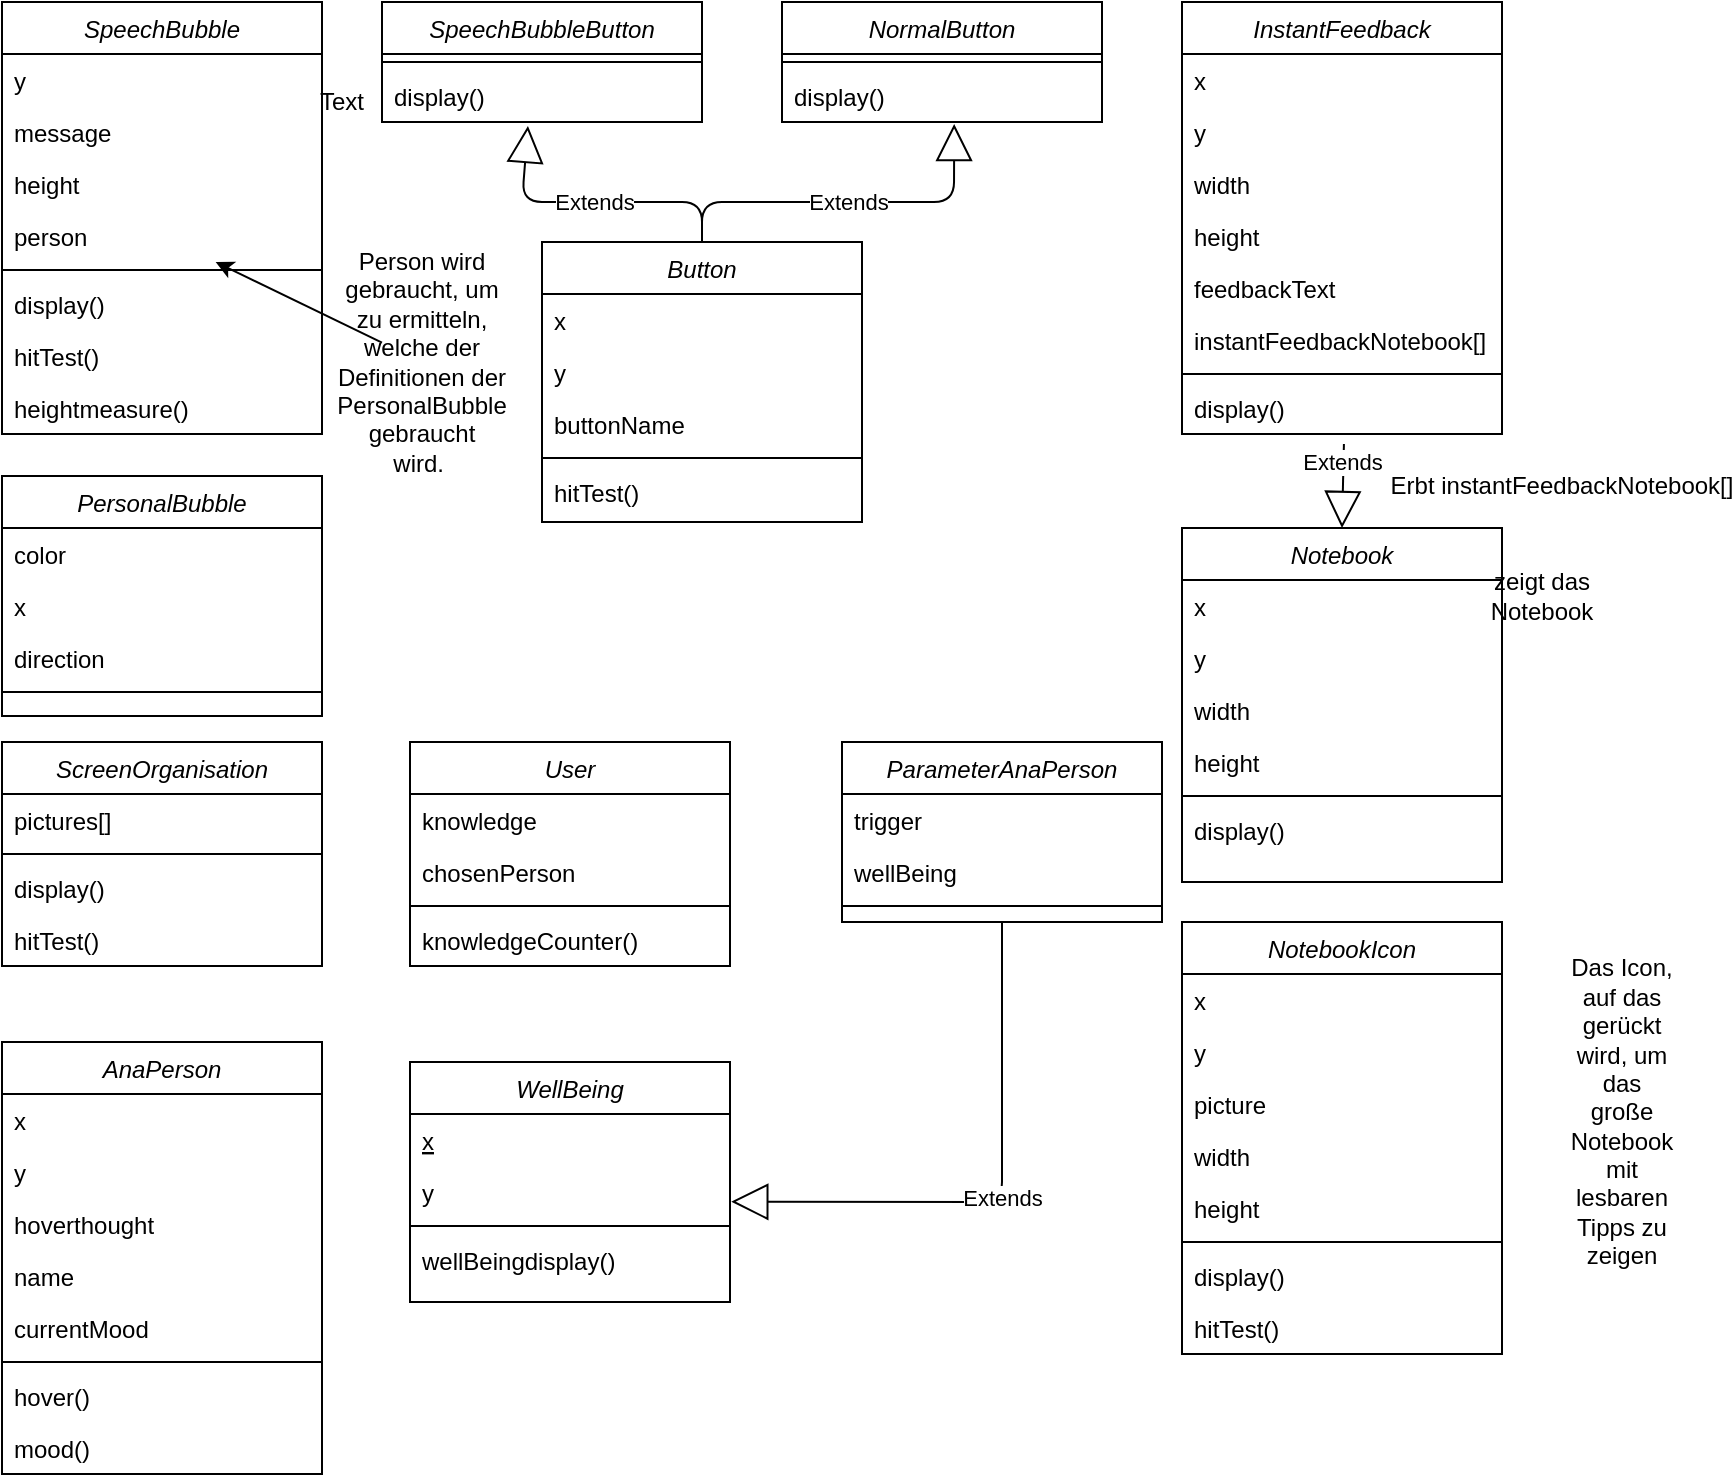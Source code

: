 <mxfile version="14.8.0" type="github">
  <diagram id="ShlZGNlj4idPidW2jlSa" name="Page-1">
    <mxGraphModel dx="1422" dy="762" grid="1" gridSize="10" guides="1" tooltips="1" connect="1" arrows="1" fold="1" page="1" pageScale="1" pageWidth="827" pageHeight="1169" math="0" shadow="0">
      <root>
        <mxCell id="0" />
        <mxCell id="1" parent="0" />
        <mxCell id="I6TyEwLe14d34MXp54Ro-1" value="Button" style="swimlane;fontStyle=2;align=center;verticalAlign=top;childLayout=stackLayout;horizontal=1;startSize=26;horizontalStack=0;resizeParent=1;resizeLast=0;collapsible=1;marginBottom=0;rounded=0;shadow=0;strokeWidth=1;" vertex="1" parent="1">
          <mxGeometry x="320" y="140" width="160" height="140" as="geometry">
            <mxRectangle x="230" y="140" width="160" height="26" as="alternateBounds" />
          </mxGeometry>
        </mxCell>
        <mxCell id="I6TyEwLe14d34MXp54Ro-2" value="x" style="text;align=left;verticalAlign=top;spacingLeft=4;spacingRight=4;overflow=hidden;rotatable=0;points=[[0,0.5],[1,0.5]];portConstraint=eastwest;" vertex="1" parent="I6TyEwLe14d34MXp54Ro-1">
          <mxGeometry y="26" width="160" height="26" as="geometry" />
        </mxCell>
        <mxCell id="I6TyEwLe14d34MXp54Ro-3" value="y" style="text;align=left;verticalAlign=top;spacingLeft=4;spacingRight=4;overflow=hidden;rotatable=0;points=[[0,0.5],[1,0.5]];portConstraint=eastwest;rounded=0;shadow=0;html=0;" vertex="1" parent="I6TyEwLe14d34MXp54Ro-1">
          <mxGeometry y="52" width="160" height="26" as="geometry" />
        </mxCell>
        <mxCell id="I6TyEwLe14d34MXp54Ro-4" value="buttonName" style="text;align=left;verticalAlign=top;spacingLeft=4;spacingRight=4;overflow=hidden;rotatable=0;points=[[0,0.5],[1,0.5]];portConstraint=eastwest;rounded=0;shadow=0;html=0;" vertex="1" parent="I6TyEwLe14d34MXp54Ro-1">
          <mxGeometry y="78" width="160" height="26" as="geometry" />
        </mxCell>
        <mxCell id="I6TyEwLe14d34MXp54Ro-5" value="" style="line;html=1;strokeWidth=1;align=left;verticalAlign=middle;spacingTop=-1;spacingLeft=3;spacingRight=3;rotatable=0;labelPosition=right;points=[];portConstraint=eastwest;" vertex="1" parent="I6TyEwLe14d34MXp54Ro-1">
          <mxGeometry y="104" width="160" height="8" as="geometry" />
        </mxCell>
        <mxCell id="I6TyEwLe14d34MXp54Ro-6" value="hitTest()" style="text;align=left;verticalAlign=top;spacingLeft=4;spacingRight=4;overflow=hidden;rotatable=0;points=[[0,0.5],[1,0.5]];portConstraint=eastwest;" vertex="1" parent="I6TyEwLe14d34MXp54Ro-1">
          <mxGeometry y="112" width="160" height="26" as="geometry" />
        </mxCell>
        <mxCell id="I6TyEwLe14d34MXp54Ro-7" value="SpeechBubbleButton" style="swimlane;fontStyle=2;align=center;verticalAlign=top;childLayout=stackLayout;horizontal=1;startSize=26;horizontalStack=0;resizeParent=1;resizeLast=0;collapsible=1;marginBottom=0;rounded=0;shadow=0;strokeWidth=1;" vertex="1" parent="1">
          <mxGeometry x="240" y="20" width="160" height="60" as="geometry">
            <mxRectangle x="230" y="140" width="160" height="26" as="alternateBounds" />
          </mxGeometry>
        </mxCell>
        <mxCell id="I6TyEwLe14d34MXp54Ro-8" value="" style="line;html=1;strokeWidth=1;align=left;verticalAlign=middle;spacingTop=-1;spacingLeft=3;spacingRight=3;rotatable=0;labelPosition=right;points=[];portConstraint=eastwest;" vertex="1" parent="I6TyEwLe14d34MXp54Ro-7">
          <mxGeometry y="26" width="160" height="8" as="geometry" />
        </mxCell>
        <mxCell id="I6TyEwLe14d34MXp54Ro-9" value="display()" style="text;align=left;verticalAlign=top;spacingLeft=4;spacingRight=4;overflow=hidden;rotatable=0;points=[[0,0.5],[1,0.5]];portConstraint=eastwest;" vertex="1" parent="I6TyEwLe14d34MXp54Ro-7">
          <mxGeometry y="34" width="160" height="26" as="geometry" />
        </mxCell>
        <mxCell id="I6TyEwLe14d34MXp54Ro-10" value="NormalButton" style="swimlane;fontStyle=2;align=center;verticalAlign=top;childLayout=stackLayout;horizontal=1;startSize=26;horizontalStack=0;resizeParent=1;resizeLast=0;collapsible=1;marginBottom=0;rounded=0;shadow=0;strokeWidth=1;" vertex="1" parent="1">
          <mxGeometry x="440" y="20" width="160" height="60" as="geometry">
            <mxRectangle x="230" y="140" width="160" height="26" as="alternateBounds" />
          </mxGeometry>
        </mxCell>
        <mxCell id="I6TyEwLe14d34MXp54Ro-11" value="" style="line;html=1;strokeWidth=1;align=left;verticalAlign=middle;spacingTop=-1;spacingLeft=3;spacingRight=3;rotatable=0;labelPosition=right;points=[];portConstraint=eastwest;" vertex="1" parent="I6TyEwLe14d34MXp54Ro-10">
          <mxGeometry y="26" width="160" height="8" as="geometry" />
        </mxCell>
        <mxCell id="I6TyEwLe14d34MXp54Ro-12" value="display()" style="text;align=left;verticalAlign=top;spacingLeft=4;spacingRight=4;overflow=hidden;rotatable=0;points=[[0,0.5],[1,0.5]];portConstraint=eastwest;" vertex="1" parent="I6TyEwLe14d34MXp54Ro-10">
          <mxGeometry y="34" width="160" height="26" as="geometry" />
        </mxCell>
        <mxCell id="I6TyEwLe14d34MXp54Ro-13" value="ParameterAnaPerson" style="swimlane;fontStyle=2;align=center;verticalAlign=top;childLayout=stackLayout;horizontal=1;startSize=26;horizontalStack=0;resizeParent=1;resizeLast=0;collapsible=1;marginBottom=0;rounded=0;shadow=0;strokeWidth=1;" vertex="1" parent="1">
          <mxGeometry x="470" y="390" width="160" height="90" as="geometry">
            <mxRectangle x="230" y="140" width="160" height="26" as="alternateBounds" />
          </mxGeometry>
        </mxCell>
        <mxCell id="I6TyEwLe14d34MXp54Ro-14" value="trigger" style="text;align=left;verticalAlign=top;spacingLeft=4;spacingRight=4;overflow=hidden;rotatable=0;points=[[0,0.5],[1,0.5]];portConstraint=eastwest;" vertex="1" parent="I6TyEwLe14d34MXp54Ro-13">
          <mxGeometry y="26" width="160" height="26" as="geometry" />
        </mxCell>
        <mxCell id="I6TyEwLe14d34MXp54Ro-15" value="wellBeing" style="text;align=left;verticalAlign=top;spacingLeft=4;spacingRight=4;overflow=hidden;rotatable=0;points=[[0,0.5],[1,0.5]];portConstraint=eastwest;rounded=0;shadow=0;html=0;" vertex="1" parent="I6TyEwLe14d34MXp54Ro-13">
          <mxGeometry y="52" width="160" height="26" as="geometry" />
        </mxCell>
        <mxCell id="I6TyEwLe14d34MXp54Ro-16" value="" style="line;html=1;strokeWidth=1;align=left;verticalAlign=middle;spacingTop=-1;spacingLeft=3;spacingRight=3;rotatable=0;labelPosition=right;points=[];portConstraint=eastwest;" vertex="1" parent="I6TyEwLe14d34MXp54Ro-13">
          <mxGeometry y="78" width="160" height="8" as="geometry" />
        </mxCell>
        <mxCell id="I6TyEwLe14d34MXp54Ro-17" value="Extends" style="endArrow=block;endSize=16;endFill=0;html=1;exitX=0.5;exitY=0;exitDx=0;exitDy=0;entryX=0.456;entryY=1.077;entryDx=0;entryDy=0;entryPerimeter=0;" edge="1" parent="1" source="I6TyEwLe14d34MXp54Ro-1" target="I6TyEwLe14d34MXp54Ro-9">
          <mxGeometry width="160" relative="1" as="geometry">
            <mxPoint x="330" y="390" as="sourcePoint" />
            <mxPoint x="490" y="390" as="targetPoint" />
            <Array as="points">
              <mxPoint x="400" y="120" />
              <mxPoint x="310" y="120" />
            </Array>
          </mxGeometry>
        </mxCell>
        <mxCell id="I6TyEwLe14d34MXp54Ro-18" value="Extends" style="endArrow=block;endSize=16;endFill=0;html=1;exitX=0.5;exitY=0;exitDx=0;exitDy=0;entryX=0.538;entryY=1.038;entryDx=0;entryDy=0;entryPerimeter=0;" edge="1" parent="1" source="I6TyEwLe14d34MXp54Ro-1" target="I6TyEwLe14d34MXp54Ro-12">
          <mxGeometry width="160" relative="1" as="geometry">
            <mxPoint x="330" y="390" as="sourcePoint" />
            <mxPoint x="490" y="390" as="targetPoint" />
            <Array as="points">
              <mxPoint x="400" y="120" />
              <mxPoint x="526" y="120" />
            </Array>
          </mxGeometry>
        </mxCell>
        <mxCell id="I6TyEwLe14d34MXp54Ro-19" value="SpeechBubble" style="swimlane;fontStyle=2;align=center;verticalAlign=top;childLayout=stackLayout;horizontal=1;startSize=26;horizontalStack=0;resizeParent=1;resizeLast=0;collapsible=1;marginBottom=0;rounded=0;shadow=0;strokeWidth=1;" vertex="1" parent="1">
          <mxGeometry x="50" y="20" width="160" height="216" as="geometry">
            <mxRectangle x="230" y="140" width="160" height="26" as="alternateBounds" />
          </mxGeometry>
        </mxCell>
        <mxCell id="I6TyEwLe14d34MXp54Ro-20" value="y" style="text;align=left;verticalAlign=top;spacingLeft=4;spacingRight=4;overflow=hidden;rotatable=0;points=[[0,0.5],[1,0.5]];portConstraint=eastwest;rounded=0;shadow=0;html=0;" vertex="1" parent="I6TyEwLe14d34MXp54Ro-19">
          <mxGeometry y="26" width="160" height="26" as="geometry" />
        </mxCell>
        <mxCell id="I6TyEwLe14d34MXp54Ro-21" value="message" style="text;align=left;verticalAlign=top;spacingLeft=4;spacingRight=4;overflow=hidden;rotatable=0;points=[[0,0.5],[1,0.5]];portConstraint=eastwest;rounded=0;shadow=0;html=0;" vertex="1" parent="I6TyEwLe14d34MXp54Ro-19">
          <mxGeometry y="52" width="160" height="26" as="geometry" />
        </mxCell>
        <mxCell id="I6TyEwLe14d34MXp54Ro-22" value="height" style="text;align=left;verticalAlign=top;spacingLeft=4;spacingRight=4;overflow=hidden;rotatable=0;points=[[0,0.5],[1,0.5]];portConstraint=eastwest;rounded=0;shadow=0;html=0;" vertex="1" parent="I6TyEwLe14d34MXp54Ro-19">
          <mxGeometry y="78" width="160" height="26" as="geometry" />
        </mxCell>
        <mxCell id="I6TyEwLe14d34MXp54Ro-23" value="person" style="text;align=left;verticalAlign=top;spacingLeft=4;spacingRight=4;overflow=hidden;rotatable=0;points=[[0,0.5],[1,0.5]];portConstraint=eastwest;rounded=0;shadow=0;html=0;" vertex="1" parent="I6TyEwLe14d34MXp54Ro-19">
          <mxGeometry y="104" width="160" height="26" as="geometry" />
        </mxCell>
        <mxCell id="I6TyEwLe14d34MXp54Ro-24" value="" style="line;html=1;strokeWidth=1;align=left;verticalAlign=middle;spacingTop=-1;spacingLeft=3;spacingRight=3;rotatable=0;labelPosition=right;points=[];portConstraint=eastwest;" vertex="1" parent="I6TyEwLe14d34MXp54Ro-19">
          <mxGeometry y="130" width="160" height="8" as="geometry" />
        </mxCell>
        <mxCell id="I6TyEwLe14d34MXp54Ro-25" value="display()" style="text;align=left;verticalAlign=top;spacingLeft=4;spacingRight=4;overflow=hidden;rotatable=0;points=[[0,0.5],[1,0.5]];portConstraint=eastwest;" vertex="1" parent="I6TyEwLe14d34MXp54Ro-19">
          <mxGeometry y="138" width="160" height="26" as="geometry" />
        </mxCell>
        <mxCell id="I6TyEwLe14d34MXp54Ro-26" value="hitTest()" style="text;align=left;verticalAlign=top;spacingLeft=4;spacingRight=4;overflow=hidden;rotatable=0;points=[[0,0.5],[1,0.5]];portConstraint=eastwest;" vertex="1" parent="I6TyEwLe14d34MXp54Ro-19">
          <mxGeometry y="164" width="160" height="26" as="geometry" />
        </mxCell>
        <mxCell id="I6TyEwLe14d34MXp54Ro-27" value="heightmeasure()" style="text;align=left;verticalAlign=top;spacingLeft=4;spacingRight=4;overflow=hidden;rotatable=0;points=[[0,0.5],[1,0.5]];portConstraint=eastwest;rounded=0;shadow=0;html=0;" vertex="1" parent="I6TyEwLe14d34MXp54Ro-19">
          <mxGeometry y="190" width="160" height="26" as="geometry" />
        </mxCell>
        <mxCell id="I6TyEwLe14d34MXp54Ro-28" value="User" style="swimlane;fontStyle=2;align=center;verticalAlign=top;childLayout=stackLayout;horizontal=1;startSize=26;horizontalStack=0;resizeParent=1;resizeLast=0;collapsible=1;marginBottom=0;rounded=0;shadow=0;strokeWidth=1;" vertex="1" parent="1">
          <mxGeometry x="254" y="390" width="160" height="112" as="geometry">
            <mxRectangle x="230" y="140" width="160" height="26" as="alternateBounds" />
          </mxGeometry>
        </mxCell>
        <mxCell id="I6TyEwLe14d34MXp54Ro-29" value="knowledge" style="text;align=left;verticalAlign=top;spacingLeft=4;spacingRight=4;overflow=hidden;rotatable=0;points=[[0,0.5],[1,0.5]];portConstraint=eastwest;rounded=0;shadow=0;html=0;" vertex="1" parent="I6TyEwLe14d34MXp54Ro-28">
          <mxGeometry y="26" width="160" height="26" as="geometry" />
        </mxCell>
        <mxCell id="I6TyEwLe14d34MXp54Ro-30" value="chosenPerson" style="text;align=left;verticalAlign=top;spacingLeft=4;spacingRight=4;overflow=hidden;rotatable=0;points=[[0,0.5],[1,0.5]];portConstraint=eastwest;rounded=0;shadow=0;html=0;" vertex="1" parent="I6TyEwLe14d34MXp54Ro-28">
          <mxGeometry y="52" width="160" height="26" as="geometry" />
        </mxCell>
        <mxCell id="I6TyEwLe14d34MXp54Ro-31" value="" style="line;html=1;strokeWidth=1;align=left;verticalAlign=middle;spacingTop=-1;spacingLeft=3;spacingRight=3;rotatable=0;labelPosition=right;points=[];portConstraint=eastwest;" vertex="1" parent="I6TyEwLe14d34MXp54Ro-28">
          <mxGeometry y="78" width="160" height="8" as="geometry" />
        </mxCell>
        <mxCell id="I6TyEwLe14d34MXp54Ro-32" value="knowledgeCounter()" style="text;align=left;verticalAlign=top;spacingLeft=4;spacingRight=4;overflow=hidden;rotatable=0;points=[[0,0.5],[1,0.5]];portConstraint=eastwest;" vertex="1" parent="I6TyEwLe14d34MXp54Ro-28">
          <mxGeometry y="86" width="160" height="26" as="geometry" />
        </mxCell>
        <mxCell id="I6TyEwLe14d34MXp54Ro-33" value="PersonalBubble" style="swimlane;fontStyle=2;align=center;verticalAlign=top;childLayout=stackLayout;horizontal=1;startSize=26;horizontalStack=0;resizeParent=1;resizeLast=0;collapsible=1;marginBottom=0;rounded=0;shadow=0;strokeWidth=1;" vertex="1" parent="1">
          <mxGeometry x="50" y="257" width="160" height="120" as="geometry">
            <mxRectangle x="230" y="140" width="160" height="26" as="alternateBounds" />
          </mxGeometry>
        </mxCell>
        <mxCell id="I6TyEwLe14d34MXp54Ro-34" value="color" style="text;align=left;verticalAlign=top;spacingLeft=4;spacingRight=4;overflow=hidden;rotatable=0;points=[[0,0.5],[1,0.5]];portConstraint=eastwest;rounded=0;shadow=0;html=0;" vertex="1" parent="I6TyEwLe14d34MXp54Ro-33">
          <mxGeometry y="26" width="160" height="26" as="geometry" />
        </mxCell>
        <mxCell id="I6TyEwLe14d34MXp54Ro-35" value="x" style="text;align=left;verticalAlign=top;spacingLeft=4;spacingRight=4;overflow=hidden;rotatable=0;points=[[0,0.5],[1,0.5]];portConstraint=eastwest;rounded=0;shadow=0;html=0;" vertex="1" parent="I6TyEwLe14d34MXp54Ro-33">
          <mxGeometry y="52" width="160" height="26" as="geometry" />
        </mxCell>
        <mxCell id="I6TyEwLe14d34MXp54Ro-36" value="direction" style="text;align=left;verticalAlign=top;spacingLeft=4;spacingRight=4;overflow=hidden;rotatable=0;points=[[0,0.5],[1,0.5]];portConstraint=eastwest;rounded=0;shadow=0;html=0;" vertex="1" parent="I6TyEwLe14d34MXp54Ro-33">
          <mxGeometry y="78" width="160" height="26" as="geometry" />
        </mxCell>
        <mxCell id="I6TyEwLe14d34MXp54Ro-37" value="" style="line;html=1;strokeWidth=1;align=left;verticalAlign=middle;spacingTop=-1;spacingLeft=3;spacingRight=3;rotatable=0;labelPosition=right;points=[];portConstraint=eastwest;" vertex="1" parent="I6TyEwLe14d34MXp54Ro-33">
          <mxGeometry y="104" width="160" height="8" as="geometry" />
        </mxCell>
        <mxCell id="I6TyEwLe14d34MXp54Ro-38" value="InstantFeedback" style="swimlane;fontStyle=2;align=center;verticalAlign=top;childLayout=stackLayout;horizontal=1;startSize=26;horizontalStack=0;resizeParent=1;resizeLast=0;collapsible=1;marginBottom=0;rounded=0;shadow=0;strokeWidth=1;" vertex="1" parent="1">
          <mxGeometry x="640" y="20" width="160" height="216" as="geometry">
            <mxRectangle x="230" y="140" width="160" height="26" as="alternateBounds" />
          </mxGeometry>
        </mxCell>
        <mxCell id="I6TyEwLe14d34MXp54Ro-39" value="x" style="text;align=left;verticalAlign=top;spacingLeft=4;spacingRight=4;overflow=hidden;rotatable=0;points=[[0,0.5],[1,0.5]];portConstraint=eastwest;rounded=0;shadow=0;html=0;" vertex="1" parent="I6TyEwLe14d34MXp54Ro-38">
          <mxGeometry y="26" width="160" height="26" as="geometry" />
        </mxCell>
        <mxCell id="I6TyEwLe14d34MXp54Ro-40" value="y" style="text;align=left;verticalAlign=top;spacingLeft=4;spacingRight=4;overflow=hidden;rotatable=0;points=[[0,0.5],[1,0.5]];portConstraint=eastwest;rounded=0;shadow=0;html=0;" vertex="1" parent="I6TyEwLe14d34MXp54Ro-38">
          <mxGeometry y="52" width="160" height="26" as="geometry" />
        </mxCell>
        <mxCell id="I6TyEwLe14d34MXp54Ro-41" value="width" style="text;align=left;verticalAlign=top;spacingLeft=4;spacingRight=4;overflow=hidden;rotatable=0;points=[[0,0.5],[1,0.5]];portConstraint=eastwest;rounded=0;shadow=0;html=0;" vertex="1" parent="I6TyEwLe14d34MXp54Ro-38">
          <mxGeometry y="78" width="160" height="26" as="geometry" />
        </mxCell>
        <mxCell id="I6TyEwLe14d34MXp54Ro-42" value="height" style="text;align=left;verticalAlign=top;spacingLeft=4;spacingRight=4;overflow=hidden;rotatable=0;points=[[0,0.5],[1,0.5]];portConstraint=eastwest;rounded=0;shadow=0;html=0;" vertex="1" parent="I6TyEwLe14d34MXp54Ro-38">
          <mxGeometry y="104" width="160" height="26" as="geometry" />
        </mxCell>
        <mxCell id="I6TyEwLe14d34MXp54Ro-43" value="feedbackText" style="text;align=left;verticalAlign=top;spacingLeft=4;spacingRight=4;overflow=hidden;rotatable=0;points=[[0,0.5],[1,0.5]];portConstraint=eastwest;rounded=0;shadow=0;html=0;" vertex="1" parent="I6TyEwLe14d34MXp54Ro-38">
          <mxGeometry y="130" width="160" height="26" as="geometry" />
        </mxCell>
        <mxCell id="I6TyEwLe14d34MXp54Ro-44" value="instantFeedbackNotebook[]" style="text;align=left;verticalAlign=top;spacingLeft=4;spacingRight=4;overflow=hidden;rotatable=0;points=[[0,0.5],[1,0.5]];portConstraint=eastwest;rounded=0;shadow=0;html=0;" vertex="1" parent="I6TyEwLe14d34MXp54Ro-38">
          <mxGeometry y="156" width="160" height="26" as="geometry" />
        </mxCell>
        <mxCell id="I6TyEwLe14d34MXp54Ro-45" value="" style="line;html=1;strokeWidth=1;align=left;verticalAlign=middle;spacingTop=-1;spacingLeft=3;spacingRight=3;rotatable=0;labelPosition=right;points=[];portConstraint=eastwest;" vertex="1" parent="I6TyEwLe14d34MXp54Ro-38">
          <mxGeometry y="182" width="160" height="8" as="geometry" />
        </mxCell>
        <mxCell id="I6TyEwLe14d34MXp54Ro-46" value="display()" style="text;align=left;verticalAlign=top;spacingLeft=4;spacingRight=4;overflow=hidden;rotatable=0;points=[[0,0.5],[1,0.5]];portConstraint=eastwest;" vertex="1" parent="I6TyEwLe14d34MXp54Ro-38">
          <mxGeometry y="190" width="160" height="26" as="geometry" />
        </mxCell>
        <mxCell id="I6TyEwLe14d34MXp54Ro-47" value="Notebook" style="swimlane;fontStyle=2;align=center;verticalAlign=top;childLayout=stackLayout;horizontal=1;startSize=26;horizontalStack=0;resizeParent=1;resizeLast=0;collapsible=1;marginBottom=0;rounded=0;shadow=0;strokeWidth=1;" vertex="1" parent="1">
          <mxGeometry x="640" y="283" width="160" height="177" as="geometry">
            <mxRectangle x="230" y="140" width="160" height="26" as="alternateBounds" />
          </mxGeometry>
        </mxCell>
        <mxCell id="I6TyEwLe14d34MXp54Ro-48" value="x" style="text;align=left;verticalAlign=top;spacingLeft=4;spacingRight=4;overflow=hidden;rotatable=0;points=[[0,0.5],[1,0.5]];portConstraint=eastwest;rounded=0;shadow=0;html=0;" vertex="1" parent="I6TyEwLe14d34MXp54Ro-47">
          <mxGeometry y="26" width="160" height="26" as="geometry" />
        </mxCell>
        <mxCell id="I6TyEwLe14d34MXp54Ro-49" value="y" style="text;align=left;verticalAlign=top;spacingLeft=4;spacingRight=4;overflow=hidden;rotatable=0;points=[[0,0.5],[1,0.5]];portConstraint=eastwest;rounded=0;shadow=0;html=0;" vertex="1" parent="I6TyEwLe14d34MXp54Ro-47">
          <mxGeometry y="52" width="160" height="26" as="geometry" />
        </mxCell>
        <mxCell id="I6TyEwLe14d34MXp54Ro-50" value="width" style="text;align=left;verticalAlign=top;spacingLeft=4;spacingRight=4;overflow=hidden;rotatable=0;points=[[0,0.5],[1,0.5]];portConstraint=eastwest;rounded=0;shadow=0;html=0;" vertex="1" parent="I6TyEwLe14d34MXp54Ro-47">
          <mxGeometry y="78" width="160" height="26" as="geometry" />
        </mxCell>
        <mxCell id="I6TyEwLe14d34MXp54Ro-51" value="height" style="text;align=left;verticalAlign=top;spacingLeft=4;spacingRight=4;overflow=hidden;rotatable=0;points=[[0,0.5],[1,0.5]];portConstraint=eastwest;rounded=0;shadow=0;html=0;" vertex="1" parent="I6TyEwLe14d34MXp54Ro-47">
          <mxGeometry y="104" width="160" height="26" as="geometry" />
        </mxCell>
        <mxCell id="I6TyEwLe14d34MXp54Ro-52" value="" style="line;html=1;strokeWidth=1;align=left;verticalAlign=middle;spacingTop=-1;spacingLeft=3;spacingRight=3;rotatable=0;labelPosition=right;points=[];portConstraint=eastwest;" vertex="1" parent="I6TyEwLe14d34MXp54Ro-47">
          <mxGeometry y="130" width="160" height="8" as="geometry" />
        </mxCell>
        <mxCell id="I6TyEwLe14d34MXp54Ro-53" value="display()" style="text;align=left;verticalAlign=top;spacingLeft=4;spacingRight=4;overflow=hidden;rotatable=0;points=[[0,0.5],[1,0.5]];portConstraint=eastwest;" vertex="1" parent="I6TyEwLe14d34MXp54Ro-47">
          <mxGeometry y="138" width="160" height="26" as="geometry" />
        </mxCell>
        <mxCell id="I6TyEwLe14d34MXp54Ro-54" value="Extends" style="endArrow=block;endSize=16;endFill=0;html=1;exitX=0.506;exitY=1.192;exitDx=0;exitDy=0;exitPerimeter=0;entryX=0.5;entryY=0;entryDx=0;entryDy=0;" edge="1" parent="1" source="I6TyEwLe14d34MXp54Ro-46" target="I6TyEwLe14d34MXp54Ro-47">
          <mxGeometry x="-0.57" y="-1" width="160" relative="1" as="geometry">
            <mxPoint x="140" y="337" as="sourcePoint" />
            <mxPoint x="670" y="250" as="targetPoint" />
            <mxPoint as="offset" />
          </mxGeometry>
        </mxCell>
        <mxCell id="I6TyEwLe14d34MXp54Ro-55" value="NotebookIcon" style="swimlane;fontStyle=2;align=center;verticalAlign=top;childLayout=stackLayout;horizontal=1;startSize=26;horizontalStack=0;resizeParent=1;resizeLast=0;collapsible=1;marginBottom=0;rounded=0;shadow=0;strokeWidth=1;" vertex="1" parent="1">
          <mxGeometry x="640" y="480" width="160" height="216" as="geometry">
            <mxRectangle x="230" y="140" width="160" height="26" as="alternateBounds" />
          </mxGeometry>
        </mxCell>
        <mxCell id="I6TyEwLe14d34MXp54Ro-56" value="x" style="text;align=left;verticalAlign=top;spacingLeft=4;spacingRight=4;overflow=hidden;rotatable=0;points=[[0,0.5],[1,0.5]];portConstraint=eastwest;rounded=0;shadow=0;html=0;" vertex="1" parent="I6TyEwLe14d34MXp54Ro-55">
          <mxGeometry y="26" width="160" height="26" as="geometry" />
        </mxCell>
        <mxCell id="I6TyEwLe14d34MXp54Ro-57" value="y" style="text;align=left;verticalAlign=top;spacingLeft=4;spacingRight=4;overflow=hidden;rotatable=0;points=[[0,0.5],[1,0.5]];portConstraint=eastwest;rounded=0;shadow=0;html=0;" vertex="1" parent="I6TyEwLe14d34MXp54Ro-55">
          <mxGeometry y="52" width="160" height="26" as="geometry" />
        </mxCell>
        <mxCell id="I6TyEwLe14d34MXp54Ro-58" value="picture" style="text;align=left;verticalAlign=top;spacingLeft=4;spacingRight=4;overflow=hidden;rotatable=0;points=[[0,0.5],[1,0.5]];portConstraint=eastwest;rounded=0;shadow=0;html=0;" vertex="1" parent="I6TyEwLe14d34MXp54Ro-55">
          <mxGeometry y="78" width="160" height="26" as="geometry" />
        </mxCell>
        <mxCell id="I6TyEwLe14d34MXp54Ro-59" value="width" style="text;align=left;verticalAlign=top;spacingLeft=4;spacingRight=4;overflow=hidden;rotatable=0;points=[[0,0.5],[1,0.5]];portConstraint=eastwest;rounded=0;shadow=0;html=0;" vertex="1" parent="I6TyEwLe14d34MXp54Ro-55">
          <mxGeometry y="104" width="160" height="26" as="geometry" />
        </mxCell>
        <mxCell id="I6TyEwLe14d34MXp54Ro-60" value="height" style="text;align=left;verticalAlign=top;spacingLeft=4;spacingRight=4;overflow=hidden;rotatable=0;points=[[0,0.5],[1,0.5]];portConstraint=eastwest;rounded=0;shadow=0;html=0;" vertex="1" parent="I6TyEwLe14d34MXp54Ro-55">
          <mxGeometry y="130" width="160" height="26" as="geometry" />
        </mxCell>
        <mxCell id="I6TyEwLe14d34MXp54Ro-61" value="" style="line;html=1;strokeWidth=1;align=left;verticalAlign=middle;spacingTop=-1;spacingLeft=3;spacingRight=3;rotatable=0;labelPosition=right;points=[];portConstraint=eastwest;" vertex="1" parent="I6TyEwLe14d34MXp54Ro-55">
          <mxGeometry y="156" width="160" height="8" as="geometry" />
        </mxCell>
        <mxCell id="I6TyEwLe14d34MXp54Ro-62" value="display()" style="text;align=left;verticalAlign=top;spacingLeft=4;spacingRight=4;overflow=hidden;rotatable=0;points=[[0,0.5],[1,0.5]];portConstraint=eastwest;" vertex="1" parent="I6TyEwLe14d34MXp54Ro-55">
          <mxGeometry y="164" width="160" height="26" as="geometry" />
        </mxCell>
        <mxCell id="I6TyEwLe14d34MXp54Ro-63" value="hitTest()" style="text;align=left;verticalAlign=top;spacingLeft=4;spacingRight=4;overflow=hidden;rotatable=0;points=[[0,0.5],[1,0.5]];portConstraint=eastwest;" vertex="1" parent="I6TyEwLe14d34MXp54Ro-55">
          <mxGeometry y="190" width="160" height="26" as="geometry" />
        </mxCell>
        <mxCell id="I6TyEwLe14d34MXp54Ro-64" value="zeigt das Notebook" style="text;html=1;strokeColor=none;fillColor=none;align=center;verticalAlign=middle;whiteSpace=wrap;rounded=0;" vertex="1" parent="1">
          <mxGeometry x="800" y="307" width="40" height="20" as="geometry" />
        </mxCell>
        <mxCell id="I6TyEwLe14d34MXp54Ro-65" value="Das Icon, auf das gerückt wird, um das große Notebook mit lesbaren Tipps zu zeigen" style="text;html=1;strokeColor=none;fillColor=none;align=center;verticalAlign=middle;whiteSpace=wrap;rounded=0;" vertex="1" parent="1">
          <mxGeometry x="840" y="565" width="40" height="20" as="geometry" />
        </mxCell>
        <mxCell id="I6TyEwLe14d34MXp54Ro-66" value="Erbt&amp;nbsp;&lt;span style=&quot;text-align: left&quot;&gt;instantFeedbackNotebook[]&lt;/span&gt;&lt;br&gt;&amp;nbsp;" style="text;html=1;strokeColor=none;fillColor=none;align=center;verticalAlign=middle;whiteSpace=wrap;rounded=0;" vertex="1" parent="1">
          <mxGeometry x="810" y="259" width="40" height="20" as="geometry" />
        </mxCell>
        <mxCell id="I6TyEwLe14d34MXp54Ro-67" value="WellBeing" style="swimlane;fontStyle=2;align=center;verticalAlign=top;childLayout=stackLayout;horizontal=1;startSize=26;horizontalStack=0;resizeParent=1;resizeLast=0;collapsible=1;marginBottom=0;rounded=0;shadow=0;strokeWidth=1;" vertex="1" parent="1">
          <mxGeometry x="254" y="550" width="160" height="120" as="geometry">
            <mxRectangle x="230" y="140" width="160" height="26" as="alternateBounds" />
          </mxGeometry>
        </mxCell>
        <mxCell id="I6TyEwLe14d34MXp54Ro-68" value="x" style="text;align=left;verticalAlign=top;spacingLeft=4;spacingRight=4;overflow=hidden;rotatable=0;points=[[0,0.5],[1,0.5]];portConstraint=eastwest;fontStyle=4" vertex="1" parent="I6TyEwLe14d34MXp54Ro-67">
          <mxGeometry y="26" width="160" height="26" as="geometry" />
        </mxCell>
        <mxCell id="I6TyEwLe14d34MXp54Ro-69" value="y" style="text;align=left;verticalAlign=top;spacingLeft=4;spacingRight=4;overflow=hidden;rotatable=0;points=[[0,0.5],[1,0.5]];portConstraint=eastwest;" vertex="1" parent="I6TyEwLe14d34MXp54Ro-67">
          <mxGeometry y="52" width="160" height="26" as="geometry" />
        </mxCell>
        <mxCell id="I6TyEwLe14d34MXp54Ro-70" value="" style="line;html=1;strokeWidth=1;align=left;verticalAlign=middle;spacingTop=-1;spacingLeft=3;spacingRight=3;rotatable=0;labelPosition=right;points=[];portConstraint=eastwest;" vertex="1" parent="I6TyEwLe14d34MXp54Ro-67">
          <mxGeometry y="78" width="160" height="8" as="geometry" />
        </mxCell>
        <mxCell id="I6TyEwLe14d34MXp54Ro-71" value="wellBeingdisplay()" style="text;align=left;verticalAlign=top;spacingLeft=4;spacingRight=4;overflow=hidden;rotatable=0;points=[[0,0.5],[1,0.5]];portConstraint=eastwest;" vertex="1" parent="I6TyEwLe14d34MXp54Ro-67">
          <mxGeometry y="86" width="160" height="26" as="geometry" />
        </mxCell>
        <mxCell id="I6TyEwLe14d34MXp54Ro-72" value="Extends" style="endArrow=block;endSize=16;endFill=0;html=1;exitX=0.5;exitY=1;exitDx=0;exitDy=0;entryX=1.004;entryY=0.687;entryDx=0;entryDy=0;entryPerimeter=0;" edge="1" parent="1" source="I6TyEwLe14d34MXp54Ro-13" target="I6TyEwLe14d34MXp54Ro-69">
          <mxGeometry width="160" relative="1" as="geometry">
            <mxPoint x="730" y="293" as="sourcePoint" />
            <mxPoint x="727.6" y="245.662" as="targetPoint" />
            <Array as="points">
              <mxPoint x="550" y="620" />
            </Array>
          </mxGeometry>
        </mxCell>
        <mxCell id="I6TyEwLe14d34MXp54Ro-73" value="Text" style="text;html=1;strokeColor=none;fillColor=none;align=center;verticalAlign=middle;whiteSpace=wrap;rounded=0;" vertex="1" parent="1">
          <mxGeometry x="200" y="60" width="40" height="20" as="geometry" />
        </mxCell>
        <mxCell id="I6TyEwLe14d34MXp54Ro-74" value="Person wird gebraucht, um zu ermitteln, welche der Definitionen der PersonalBubble gebraucht wird.&amp;nbsp;" style="text;html=1;strokeColor=none;fillColor=none;align=center;verticalAlign=middle;whiteSpace=wrap;rounded=0;" vertex="1" parent="1">
          <mxGeometry x="240" y="190" width="40" height="20" as="geometry" />
        </mxCell>
        <mxCell id="I6TyEwLe14d34MXp54Ro-75" value="" style="endArrow=classic;html=1;" edge="1" parent="1" source="I6TyEwLe14d34MXp54Ro-74" target="I6TyEwLe14d34MXp54Ro-23">
          <mxGeometry width="50" height="50" relative="1" as="geometry">
            <mxPoint x="260" y="120" as="sourcePoint" />
            <mxPoint x="240" y="170" as="targetPoint" />
          </mxGeometry>
        </mxCell>
        <mxCell id="I6TyEwLe14d34MXp54Ro-76" value="AnaPerson" style="swimlane;fontStyle=2;align=center;verticalAlign=top;childLayout=stackLayout;horizontal=1;startSize=26;horizontalStack=0;resizeParent=1;resizeLast=0;collapsible=1;marginBottom=0;rounded=0;shadow=0;strokeWidth=1;" vertex="1" parent="1">
          <mxGeometry x="50" y="540" width="160" height="216" as="geometry">
            <mxRectangle x="230" y="140" width="160" height="26" as="alternateBounds" />
          </mxGeometry>
        </mxCell>
        <mxCell id="I6TyEwLe14d34MXp54Ro-77" value="x" style="text;align=left;verticalAlign=top;spacingLeft=4;spacingRight=4;overflow=hidden;rotatable=0;points=[[0,0.5],[1,0.5]];portConstraint=eastwest;" vertex="1" parent="I6TyEwLe14d34MXp54Ro-76">
          <mxGeometry y="26" width="160" height="26" as="geometry" />
        </mxCell>
        <mxCell id="I6TyEwLe14d34MXp54Ro-78" value="y" style="text;align=left;verticalAlign=top;spacingLeft=4;spacingRight=4;overflow=hidden;rotatable=0;points=[[0,0.5],[1,0.5]];portConstraint=eastwest;" vertex="1" parent="I6TyEwLe14d34MXp54Ro-76">
          <mxGeometry y="52" width="160" height="26" as="geometry" />
        </mxCell>
        <mxCell id="I6TyEwLe14d34MXp54Ro-79" value="hoverthought" style="text;align=left;verticalAlign=top;spacingLeft=4;spacingRight=4;overflow=hidden;rotatable=0;points=[[0,0.5],[1,0.5]];portConstraint=eastwest;" vertex="1" parent="I6TyEwLe14d34MXp54Ro-76">
          <mxGeometry y="78" width="160" height="26" as="geometry" />
        </mxCell>
        <mxCell id="I6TyEwLe14d34MXp54Ro-80" value="name" style="text;align=left;verticalAlign=top;spacingLeft=4;spacingRight=4;overflow=hidden;rotatable=0;points=[[0,0.5],[1,0.5]];portConstraint=eastwest;" vertex="1" parent="I6TyEwLe14d34MXp54Ro-76">
          <mxGeometry y="104" width="160" height="26" as="geometry" />
        </mxCell>
        <mxCell id="I6TyEwLe14d34MXp54Ro-81" value="currentMood" style="text;align=left;verticalAlign=top;spacingLeft=4;spacingRight=4;overflow=hidden;rotatable=0;points=[[0,0.5],[1,0.5]];portConstraint=eastwest;" vertex="1" parent="I6TyEwLe14d34MXp54Ro-76">
          <mxGeometry y="130" width="160" height="26" as="geometry" />
        </mxCell>
        <mxCell id="I6TyEwLe14d34MXp54Ro-82" value="" style="line;html=1;strokeWidth=1;align=left;verticalAlign=middle;spacingTop=-1;spacingLeft=3;spacingRight=3;rotatable=0;labelPosition=right;points=[];portConstraint=eastwest;" vertex="1" parent="I6TyEwLe14d34MXp54Ro-76">
          <mxGeometry y="156" width="160" height="8" as="geometry" />
        </mxCell>
        <mxCell id="I6TyEwLe14d34MXp54Ro-83" value="hover()" style="text;align=left;verticalAlign=top;spacingLeft=4;spacingRight=4;overflow=hidden;rotatable=0;points=[[0,0.5],[1,0.5]];portConstraint=eastwest;" vertex="1" parent="I6TyEwLe14d34MXp54Ro-76">
          <mxGeometry y="164" width="160" height="26" as="geometry" />
        </mxCell>
        <mxCell id="I6TyEwLe14d34MXp54Ro-84" value="mood()" style="text;align=left;verticalAlign=top;spacingLeft=4;spacingRight=4;overflow=hidden;rotatable=0;points=[[0,0.5],[1,0.5]];portConstraint=eastwest;" vertex="1" parent="I6TyEwLe14d34MXp54Ro-76">
          <mxGeometry y="190" width="160" height="26" as="geometry" />
        </mxCell>
        <mxCell id="I6TyEwLe14d34MXp54Ro-85" value="ScreenOrganisation" style="swimlane;fontStyle=2;align=center;verticalAlign=top;childLayout=stackLayout;horizontal=1;startSize=26;horizontalStack=0;resizeParent=1;resizeLast=0;collapsible=1;marginBottom=0;rounded=0;shadow=0;strokeWidth=1;" vertex="1" parent="1">
          <mxGeometry x="50" y="390" width="160" height="112" as="geometry">
            <mxRectangle x="230" y="140" width="160" height="26" as="alternateBounds" />
          </mxGeometry>
        </mxCell>
        <mxCell id="I6TyEwLe14d34MXp54Ro-86" value="pictures[]" style="text;align=left;verticalAlign=top;spacingLeft=4;spacingRight=4;overflow=hidden;rotatable=0;points=[[0,0.5],[1,0.5]];portConstraint=eastwest;" vertex="1" parent="I6TyEwLe14d34MXp54Ro-85">
          <mxGeometry y="26" width="160" height="26" as="geometry" />
        </mxCell>
        <mxCell id="I6TyEwLe14d34MXp54Ro-87" value="" style="line;html=1;strokeWidth=1;align=left;verticalAlign=middle;spacingTop=-1;spacingLeft=3;spacingRight=3;rotatable=0;labelPosition=right;points=[];portConstraint=eastwest;" vertex="1" parent="I6TyEwLe14d34MXp54Ro-85">
          <mxGeometry y="52" width="160" height="8" as="geometry" />
        </mxCell>
        <mxCell id="I6TyEwLe14d34MXp54Ro-88" value="display()" style="text;align=left;verticalAlign=top;spacingLeft=4;spacingRight=4;overflow=hidden;rotatable=0;points=[[0,0.5],[1,0.5]];portConstraint=eastwest;rounded=0;shadow=0;html=0;" vertex="1" parent="I6TyEwLe14d34MXp54Ro-85">
          <mxGeometry y="60" width="160" height="26" as="geometry" />
        </mxCell>
        <mxCell id="I6TyEwLe14d34MXp54Ro-89" value="hitTest()" style="text;align=left;verticalAlign=top;spacingLeft=4;spacingRight=4;overflow=hidden;rotatable=0;points=[[0,0.5],[1,0.5]];portConstraint=eastwest;rounded=0;shadow=0;html=0;" vertex="1" parent="I6TyEwLe14d34MXp54Ro-85">
          <mxGeometry y="86" width="160" height="26" as="geometry" />
        </mxCell>
      </root>
    </mxGraphModel>
  </diagram>
</mxfile>
